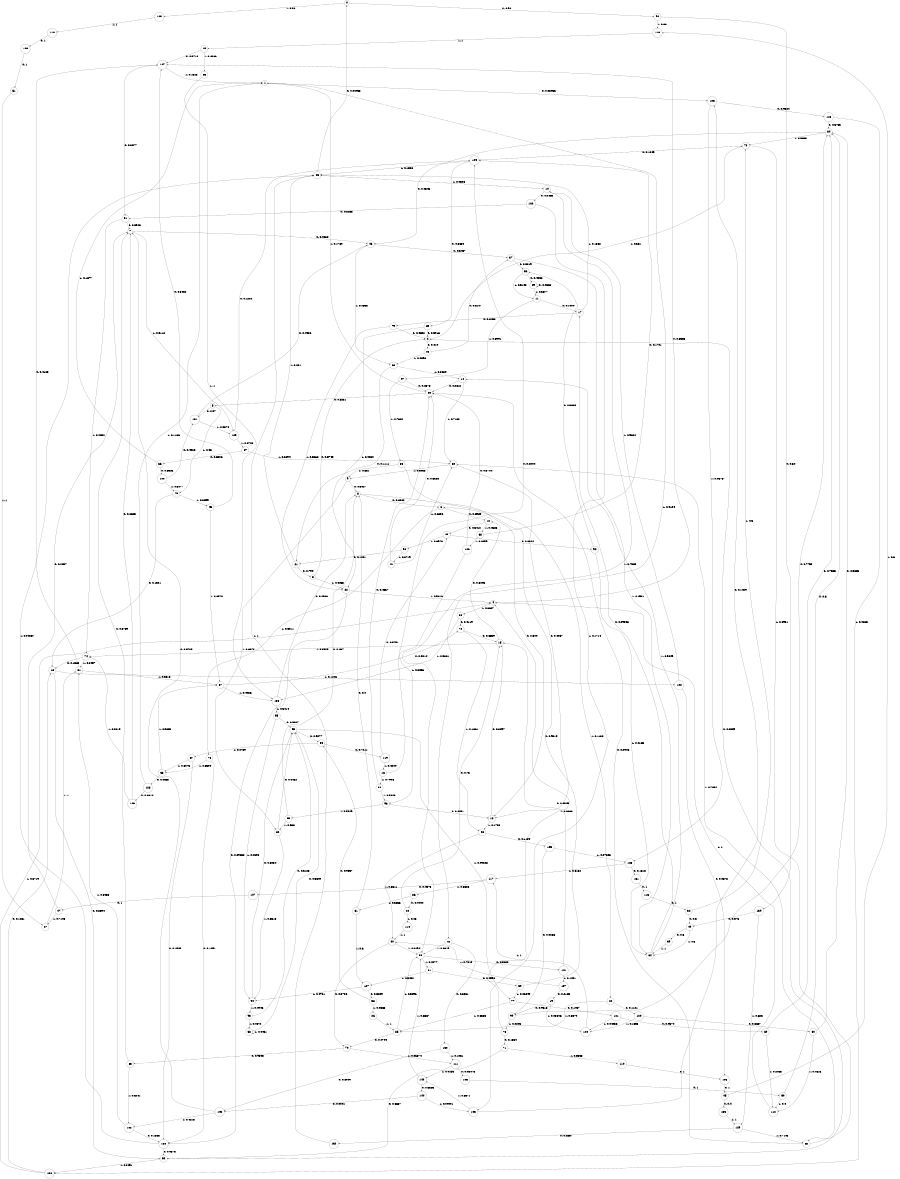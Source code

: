digraph "ch23randomL10" {
size = "6,8.5";
ratio = "fill";
node [shape = circle];
node [fontsize = 24];
edge [fontsize = 24];
0 -> 92 [label = "0: 0.92     "];
0 -> 125 [label = "1: 0.08     "];
1 -> 103 [label = "0: 0.08955  "];
1 -> 42 [label = "1: 0.9104   "];
2 -> 28 [label = "0: 0.419    "];
2 -> 78 [label = "1: 0.581    "];
3 -> 2 [label = "0: 0.5745   "];
3 -> 22 [label = "1: 0.4255   "];
4 -> 147 [label = "0: 0.3333   "];
4 -> 30 [label = "1: 0.6667   "];
5 -> 101 [label = "0: 0.57     "];
5 -> 75 [label = "1: 0.43     "];
6 -> 12 [label = "0: 0.6989   "];
6 -> 76 [label = "1: 0.3011   "];
7 -> 46 [label = "0: 0.4888   "];
7 -> 109 [label = "1: 0.5112   "];
8 -> 6 [label = "0: 0.8862   "];
8 -> 24 [label = "1: 0.1138   "];
9 -> 8 [label = "0: 0.3927   "];
9 -> 82 [label = "1: 0.6073   "];
10 -> 102 [label = "0: 0.2465   "];
10 -> 36 [label = "1: 0.7535   "];
11 -> 17 [label = "0: 0.1009   "];
11 -> 97 [label = "1: 0.8991   "];
12 -> 48 [label = "0: 0.5412   "];
12 -> 68 [label = "1: 0.4588   "];
13 -> 15 [label = "0: 0.8297   "];
13 -> 23 [label = "1: 0.1703   "];
14 -> 65 [label = "0: 0.2812   "];
14 -> 60 [label = "1: 0.7188   "];
15 -> 12 [label = "0: 0.6495   "];
15 -> 74 [label = "1: 0.3505   "];
16 -> 104 [label = "0: 0.2004   "];
16 -> 34 [label = "1: 0.7996   "];
17 -> 79 [label = "0: 0.8438   "];
17 -> 25 [label = "1: 0.1562   "];
18 -> 52 [label = "0: 0.8894   "];
18 -> 122 [label = "1: 0.1106   "];
19 -> 99 [label = "0: 0.9615   "];
19 -> 124 [label = "1: 0.03846  "];
20 -> 15 [label = "0: 0.75     "];
20 -> 114 [label = "1: 0.25     "];
21 -> 3 [label = "0: 0.799    "];
21 -> 25 [label = "1: 0.201    "];
22 -> 134 [label = "0: 0.09838  "];
22 -> 4 [label = "1: 0.9016   "];
23 -> 135 [label = "0: 0.1189   "];
23 -> 40 [label = "1: 0.8811   "];
24 -> 120 [label = "0: 0.1121   "];
24 -> 85 [label = "1: 0.8879   "];
25 -> 0 [label = "0: 0.04938  "];
25 -> 10 [label = "1: 0.9506   "];
26 -> 85 [label = "1: 1        "];
27 -> 61 [label = "1: 1        "];
28 -> 37 [label = "0: 0.5107   "];
28 -> 63 [label = "1: 0.4893   "];
29 -> 29 [label = "0: 0.4323   "];
29 -> 11 [label = "1: 0.5677   "];
30 -> 72 [label = "0: 0.4119   "];
30 -> 138 [label = "1: 0.5881   "];
31 -> 8 [label = "0: 0.4      "];
31 -> 127 [label = "1: 0.6      "];
32 -> 49 [label = "0: 0.5      "];
32 -> 78 [label = "1: 0.5      "];
33 -> 128 [label = "0: 0.4665   "];
33 -> 57 [label = "1: 0.5335   "];
34 -> 65 [label = "0: 0.4357   "];
34 -> 96 [label = "1: 0.5643   "];
35 -> 138 [label = "1: 1        "];
36 -> 141 [label = "0: 0.5623   "];
36 -> 81 [label = "1: 0.4377   "];
37 -> 56 [label = "0: 0.5019   "];
37 -> 64 [label = "1: 0.4981   "];
38 -> 95 [label = "0: 0.5549   "];
38 -> 38 [label = "1: 0.4451   "];
39 -> 64 [label = "1: 1        "];
40 -> 70 [label = "0: 0.3706   "];
40 -> 36 [label = "1: 0.6294   "];
41 -> 65 [label = "0: 0.3364   "];
41 -> 60 [label = "1: 0.6636   "];
42 -> 130 [label = "0: 0.3381   "];
42 -> 36 [label = "1: 0.6619   "];
43 -> 147 [label = "0: 0.3422   "];
43 -> 57 [label = "1: 0.6578   "];
44 -> 147 [label = "0: 0.5714   "];
44 -> 35 [label = "1: 0.4286   "];
45 -> 133 [label = "0: 0.4      "];
45 -> 113 [label = "1: 0.6      "];
46 -> 37 [label = "0: 0.5467   "];
46 -> 63 [label = "1: 0.4533   "];
47 -> 7 [label = "0: 0.2857   "];
47 -> 27 [label = "1: 0.7143   "];
48 -> 90 [label = "0: 0.6024   "];
48 -> 98 [label = "1: 0.3976   "];
49 -> 39 [label = "0: 0.5      "];
49 -> 64 [label = "1: 0.5      "];
50 -> 84 [label = "0: 0.6      "];
50 -> 112 [label = "1: 0.4      "];
51 -> 27 [label = "1: 1        "];
52 -> 2 [label = "0: 0.6509   "];
52 -> 136 [label = "1: 0.3491   "];
53 -> 7 [label = "0: 0.6759   "];
53 -> 142 [label = "1: 0.3241   "];
54 -> 119 [label = "0: 0.7211   "];
54 -> 67 [label = "1: 0.2789   "];
55 -> 95 [label = "0: 0.5307   "];
55 -> 94 [label = "1: 0.4693   "];
56 -> 29 [label = "0: 0.4852   "];
56 -> 11 [label = "1: 0.5148   "];
57 -> 72 [label = "0: 0.5014   "];
57 -> 138 [label = "1: 0.4986   "];
58 -> 54 [label = "0: 0.9337   "];
58 -> 26 [label = "1: 0.0663   "];
59 -> 6 [label = "0: 0.9315   "];
59 -> 77 [label = "1: 0.06849  "];
60 -> 13 [label = "0: 0.4037   "];
60 -> 9 [label = "1: 0.5963   "];
61 -> 147 [label = "0: 0.4185   "];
61 -> 57 [label = "1: 0.5815   "];
62 -> 65 [label = "0: 0.2946   "];
62 -> 60 [label = "1: 0.7054   "];
63 -> 21 [label = "0: 0.1111   "];
63 -> 14 [label = "1: 0.8889   "];
64 -> 17 [label = "0: 0.09508  "];
64 -> 14 [label = "1: 0.9049   "];
65 -> 5 [label = "0: 0.8231   "];
65 -> 1 [label = "1: 0.1769   "];
66 -> 100 [label = "0: 0.8323   "];
66 -> 1 [label = "1: 0.1677   "];
67 -> 134 [label = "0: 0.1925   "];
67 -> 33 [label = "1: 0.8075   "];
68 -> 104 [label = "0: 0.1701   "];
68 -> 126 [label = "1: 0.8299   "];
69 -> 84 [label = "0: 0.7565   "];
69 -> 112 [label = "1: 0.2435   "];
70 -> 53 [label = "0: 0.9343   "];
70 -> 111 [label = "1: 0.06574  "];
71 -> 52 [label = "0: 0.6667   "];
71 -> 110 [label = "1: 0.3333   "];
72 -> 15 [label = "0: 0.8639   "];
72 -> 23 [label = "1: 0.1361   "];
73 -> 71 [label = "0: 0.1364   "];
73 -> 4 [label = "1: 0.8636   "];
74 -> 18 [label = "0: 0.1563   "];
74 -> 61 [label = "1: 0.8437   "];
75 -> 18 [label = "0: 0.1301   "];
75 -> 43 [label = "1: 0.8699   "];
76 -> 134 [label = "0: 0.1491   "];
76 -> 33 [label = "1: 0.8509   "];
77 -> 121 [label = "0: 0.1437   "];
77 -> 85 [label = "1: 0.8563   "];
78 -> 104 [label = "0: 0.1049   "];
78 -> 62 [label = "1: 0.8951   "];
79 -> 2 [label = "0: 0.4332   "];
79 -> 22 [label = "1: 0.5668   "];
80 -> 84 [label = "0: 0.5385   "];
80 -> 112 [label = "1: 0.4615   "];
81 -> 59 [label = "0: 0.4598   "];
81 -> 127 [label = "1: 0.5402   "];
82 -> 95 [label = "0: 0.4482   "];
82 -> 94 [label = "1: 0.5518   "];
83 -> 8 [label = "0: 0.467    "];
83 -> 82 [label = "1: 0.533    "];
84 -> 46 [label = "0: 0.4345   "];
84 -> 78 [label = "1: 0.5655   "];
85 -> 70 [label = "0: 0.4704   "];
85 -> 36 [label = "1: 0.5296   "];
86 -> 20 [label = "0: 0.4444   "];
86 -> 31 [label = "1: 0.5556   "];
87 -> 66 [label = "0: 0.3306   "];
87 -> 60 [label = "1: 0.6694   "];
88 -> 13 [label = "0: 0.349    "];
88 -> 9 [label = "1: 0.651    "];
89 -> 2 [label = "0: 0.5916   "];
89 -> 22 [label = "1: 0.4084   "];
90 -> 56 [label = "0: 0.5835   "];
90 -> 64 [label = "1: 0.4165   "];
91 -> 7 [label = "0: 0.5948   "];
91 -> 74 [label = "1: 0.4052   "];
92 -> 139 [label = "0: 0.64     "];
92 -> 113 [label = "1: 0.36     "];
93 -> 95 [label = "0: 0.5128   "];
93 -> 38 [label = "1: 0.4872   "];
94 -> 95 [label = "0: 0.5054   "];
94 -> 93 [label = "1: 0.4946   "];
95 -> 54 [label = "0: 0.9077   "];
95 -> 77 [label = "1: 0.09228  "];
96 -> 13 [label = "0: 0.4451   "];
96 -> 83 [label = "1: 0.5549   "];
97 -> 65 [label = "0: 0.2378   "];
97 -> 88 [label = "1: 0.7622   "];
98 -> 21 [label = "0: 0.1281   "];
98 -> 41 [label = "1: 0.8719   "];
99 -> 84 [label = "0: 0.7755   "];
99 -> 73 [label = "1: 0.2245   "];
100 -> 101 [label = "0: 0.4923   "];
100 -> 75 [label = "1: 0.5077   "];
101 -> 46 [label = "0: 0.4426   "];
101 -> 109 [label = "1: 0.5574   "];
102 -> 91 [label = "0: 0.8286   "];
102 -> 145 [label = "1: 0.1714   "];
103 -> 116 [label = "0: 0.9324   "];
103 -> 123 [label = "1: 0.06757  "];
104 -> 89 [label = "0: 0.8634   "];
104 -> 25 [label = "1: 0.1366   "];
105 -> 45 [label = "0: 1        "];
106 -> 50 [label = "0: 1        "];
107 -> 47 [label = "0: 1        "];
108 -> 51 [label = "0: 1        "];
109 -> 104 [label = "0: 0.1292   "];
109 -> 87 [label = "1: 0.8708   "];
110 -> 105 [label = "0: 1        "];
111 -> 106 [label = "0: 0.08475  "];
111 -> 140 [label = "1: 0.9153   "];
112 -> 4 [label = "1: 1        "];
113 -> 44 [label = "1: 1        "];
114 -> 40 [label = "1: 1        "];
115 -> 32 [label = "0: 1        "];
116 -> 84 [label = "0: 0.5735   "];
116 -> 136 [label = "1: 0.4265   "];
117 -> 107 [label = "0: 0.4375   "];
117 -> 86 [label = "1: 0.5625   "];
118 -> 108 [label = "0: 1        "];
119 -> 48 [label = "0: 0.5751   "];
119 -> 16 [label = "1: 0.4249   "];
120 -> 80 [label = "0: 0.8667   "];
120 -> 124 [label = "1: 0.1333   "];
121 -> 69 [label = "0: 0.9574   "];
121 -> 124 [label = "1: 0.04255  "];
122 -> 105 [label = "0: 0.0678   "];
122 -> 10 [label = "1: 0.9322   "];
123 -> 131 [label = "0: 0.1818   "];
123 -> 117 [label = "1: 0.8182   "];
124 -> 117 [label = "1: 1        "];
125 -> 118 [label = "1: 1        "];
126 -> 65 [label = "0: 0.3744   "];
126 -> 96 [label = "1: 0.6256   "];
127 -> 58 [label = "0: 0.5239   "];
127 -> 94 [label = "1: 0.4761   "];
128 -> 146 [label = "0: 0.8814   "];
128 -> 1 [label = "1: 0.1186   "];
129 -> 132 [label = "0: 0.2857   "];
129 -> 62 [label = "1: 0.7143   "];
130 -> 143 [label = "0: 0.8949   "];
130 -> 111 [label = "1: 0.1051   "];
131 -> 115 [label = "0: 1        "];
132 -> 25 [label = "1: 1        "];
133 -> 129 [label = "1: 1        "];
134 -> 52 [label = "0: 0.9573   "];
134 -> 25 [label = "1: 0.04267  "];
135 -> 99 [label = "0: 0.9236   "];
135 -> 123 [label = "1: 0.07643  "];
136 -> 18 [label = "0: 0.1281   "];
136 -> 4 [label = "1: 0.8719   "];
137 -> 19 [label = "0: 0.2185   "];
137 -> 40 [label = "1: 0.7815   "];
138 -> 8 [label = "0: 0.4586   "];
138 -> 55 [label = "1: 0.5414   "];
139 -> 49 [label = "0: 0.375    "];
139 -> 129 [label = "1: 0.625    "];
140 -> 144 [label = "0: 0.3333   "];
140 -> 36 [label = "1: 0.6667   "];
141 -> 15 [label = "0: 0.8549   "];
141 -> 137 [label = "1: 0.1451   "];
142 -> 134 [label = "0: 0.1535   "];
142 -> 61 [label = "1: 0.8465   "];
143 -> 7 [label = "0: 0.5785   "];
143 -> 142 [label = "1: 0.4215   "];
144 -> 143 [label = "0: 0.9091   "];
144 -> 145 [label = "1: 0.09091  "];
145 -> 103 [label = "0: 0.1429   "];
145 -> 140 [label = "1: 0.8571   "];
146 -> 7 [label = "0: 0.6685   "];
146 -> 74 [label = "1: 0.3315   "];
147 -> 91 [label = "0: 0.8677   "];
147 -> 1 [label = "1: 0.1323   "];
}